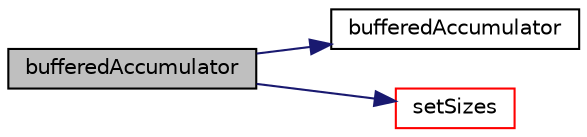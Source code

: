 digraph "bufferedAccumulator"
{
  bgcolor="transparent";
  edge [fontname="Helvetica",fontsize="10",labelfontname="Helvetica",labelfontsize="10"];
  node [fontname="Helvetica",fontsize="10",shape=record];
  rankdir="LR";
  Node1 [label="bufferedAccumulator",height=0.2,width=0.4,color="black", fillcolor="grey75", style="filled", fontcolor="black"];
  Node1 -> Node2 [color="midnightblue",fontsize="10",style="solid",fontname="Helvetica"];
  Node2 [label="bufferedAccumulator",height=0.2,width=0.4,color="black",URL="$a00165.html#a1df0048be27a0c4fa7f22d24ddd38f0b",tooltip="Construct null. "];
  Node1 -> Node3 [color="midnightblue",fontsize="10",style="solid",fontname="Helvetica"];
  Node3 [label="setSizes",height=0.2,width=0.4,color="red",URL="$a00165.html#aeb93169fe7e41ac482fb807b5fc7778c"];
}
